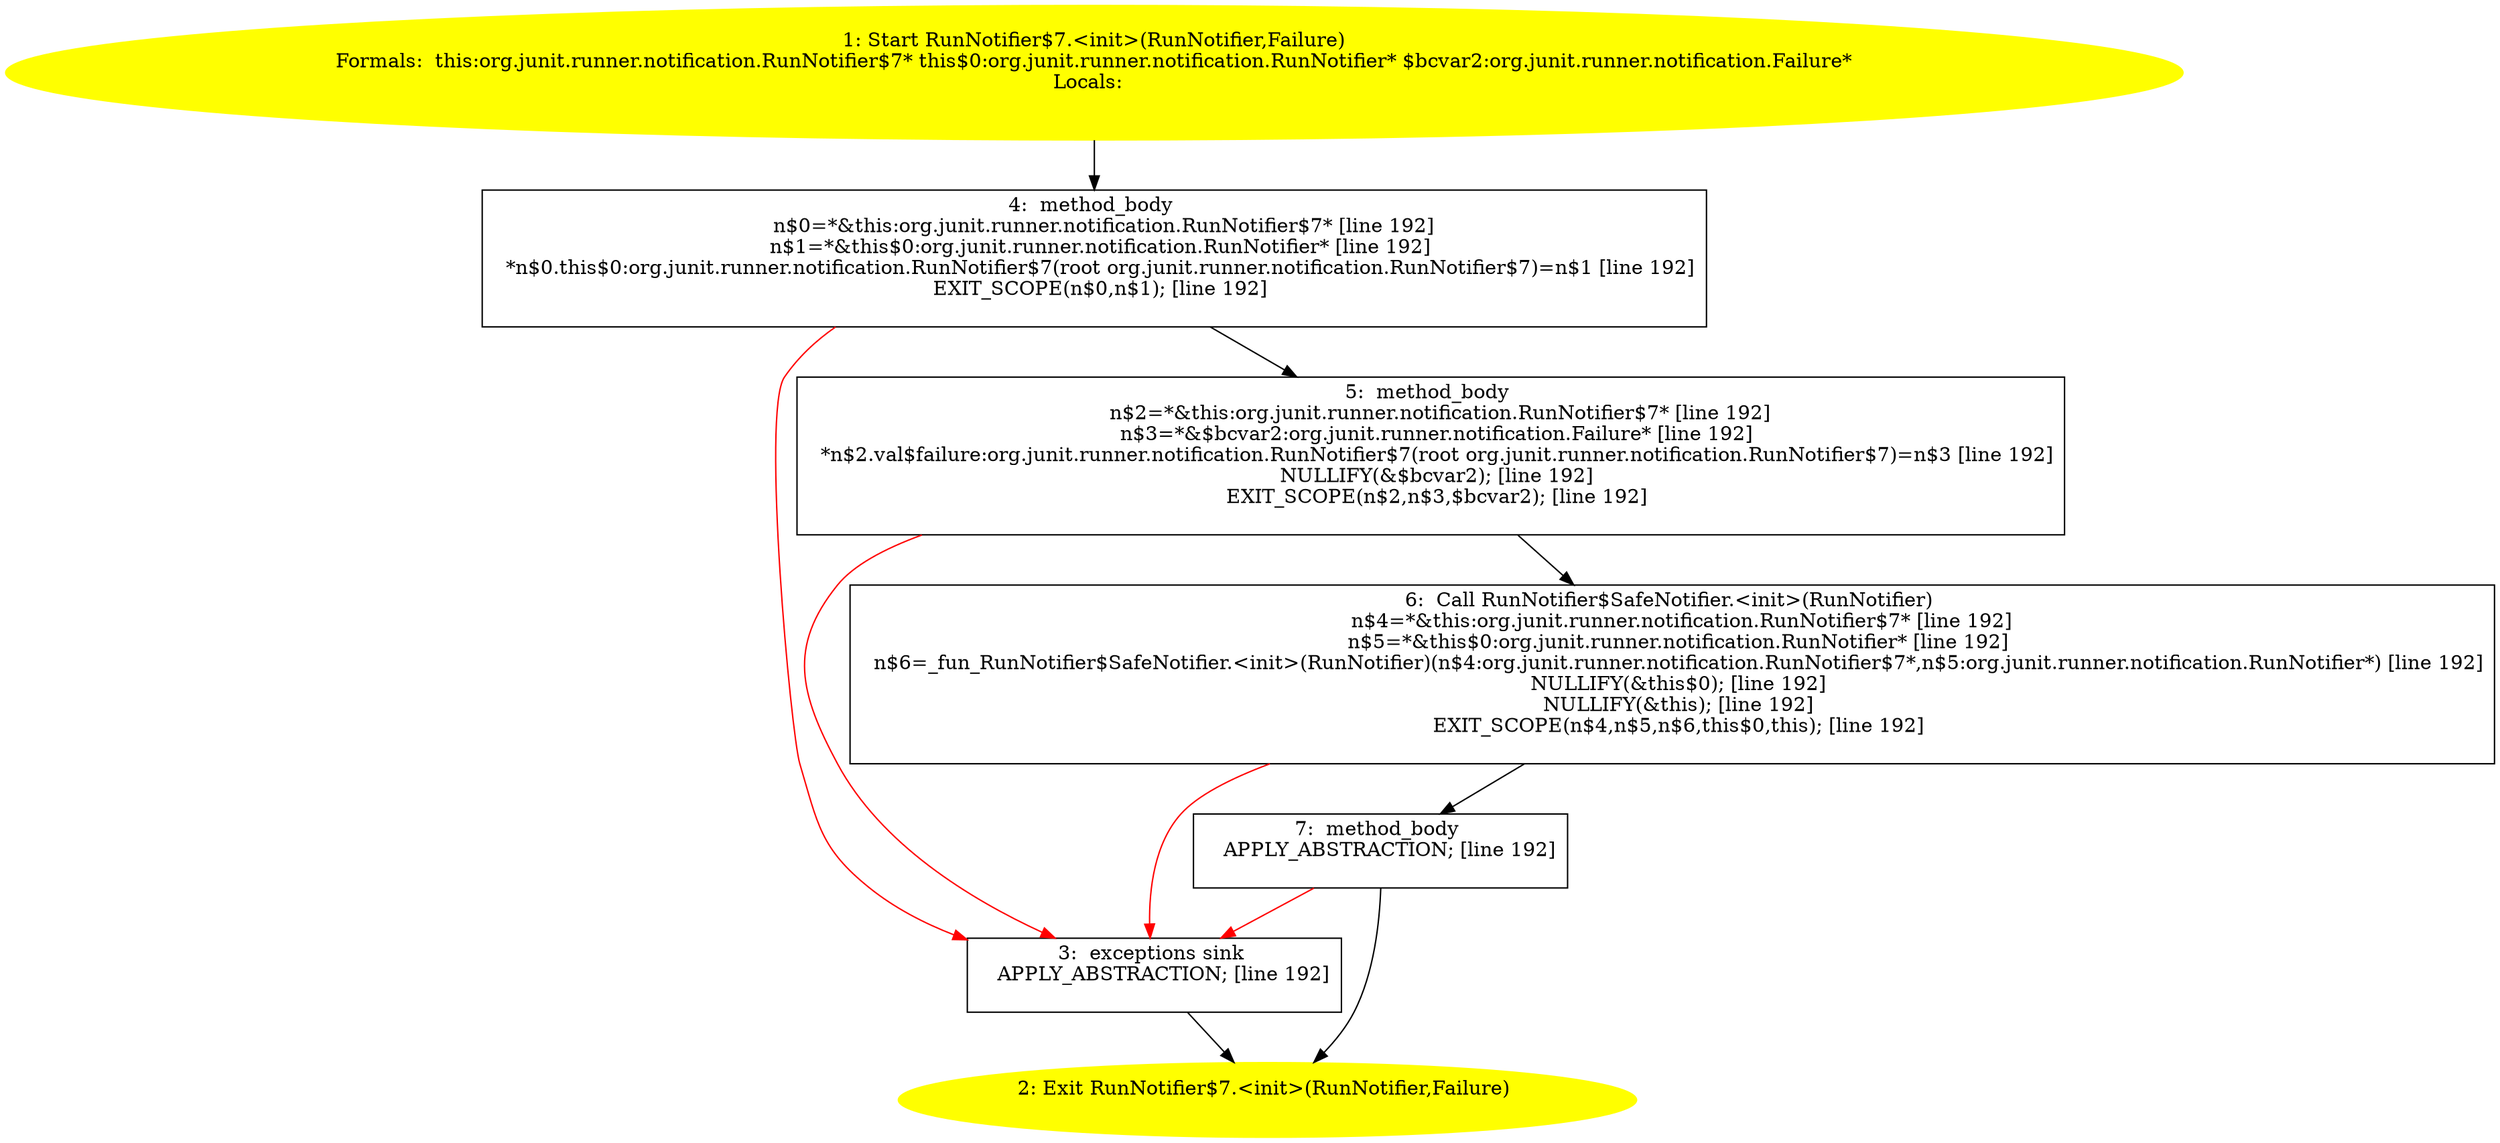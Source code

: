 /* @generated */
digraph cfg {
"org.junit.runner.notification.RunNotifier$7.<init>(org.junit.runner.notification.RunNotifier,org.jun.57d7a74860a1c0f33767b3495d044f8e_1" [label="1: Start RunNotifier$7.<init>(RunNotifier,Failure)\nFormals:  this:org.junit.runner.notification.RunNotifier$7* this$0:org.junit.runner.notification.RunNotifier* $bcvar2:org.junit.runner.notification.Failure*\nLocals:  \n  " color=yellow style=filled]
	

	 "org.junit.runner.notification.RunNotifier$7.<init>(org.junit.runner.notification.RunNotifier,org.jun.57d7a74860a1c0f33767b3495d044f8e_1" -> "org.junit.runner.notification.RunNotifier$7.<init>(org.junit.runner.notification.RunNotifier,org.jun.57d7a74860a1c0f33767b3495d044f8e_4" ;
"org.junit.runner.notification.RunNotifier$7.<init>(org.junit.runner.notification.RunNotifier,org.jun.57d7a74860a1c0f33767b3495d044f8e_2" [label="2: Exit RunNotifier$7.<init>(RunNotifier,Failure) \n  " color=yellow style=filled]
	

"org.junit.runner.notification.RunNotifier$7.<init>(org.junit.runner.notification.RunNotifier,org.jun.57d7a74860a1c0f33767b3495d044f8e_3" [label="3:  exceptions sink \n   APPLY_ABSTRACTION; [line 192]\n " shape="box"]
	

	 "org.junit.runner.notification.RunNotifier$7.<init>(org.junit.runner.notification.RunNotifier,org.jun.57d7a74860a1c0f33767b3495d044f8e_3" -> "org.junit.runner.notification.RunNotifier$7.<init>(org.junit.runner.notification.RunNotifier,org.jun.57d7a74860a1c0f33767b3495d044f8e_2" ;
"org.junit.runner.notification.RunNotifier$7.<init>(org.junit.runner.notification.RunNotifier,org.jun.57d7a74860a1c0f33767b3495d044f8e_4" [label="4:  method_body \n   n$0=*&this:org.junit.runner.notification.RunNotifier$7* [line 192]\n  n$1=*&this$0:org.junit.runner.notification.RunNotifier* [line 192]\n  *n$0.this$0:org.junit.runner.notification.RunNotifier$7(root org.junit.runner.notification.RunNotifier$7)=n$1 [line 192]\n  EXIT_SCOPE(n$0,n$1); [line 192]\n " shape="box"]
	

	 "org.junit.runner.notification.RunNotifier$7.<init>(org.junit.runner.notification.RunNotifier,org.jun.57d7a74860a1c0f33767b3495d044f8e_4" -> "org.junit.runner.notification.RunNotifier$7.<init>(org.junit.runner.notification.RunNotifier,org.jun.57d7a74860a1c0f33767b3495d044f8e_5" ;
	 "org.junit.runner.notification.RunNotifier$7.<init>(org.junit.runner.notification.RunNotifier,org.jun.57d7a74860a1c0f33767b3495d044f8e_4" -> "org.junit.runner.notification.RunNotifier$7.<init>(org.junit.runner.notification.RunNotifier,org.jun.57d7a74860a1c0f33767b3495d044f8e_3" [color="red" ];
"org.junit.runner.notification.RunNotifier$7.<init>(org.junit.runner.notification.RunNotifier,org.jun.57d7a74860a1c0f33767b3495d044f8e_5" [label="5:  method_body \n   n$2=*&this:org.junit.runner.notification.RunNotifier$7* [line 192]\n  n$3=*&$bcvar2:org.junit.runner.notification.Failure* [line 192]\n  *n$2.val$failure:org.junit.runner.notification.RunNotifier$7(root org.junit.runner.notification.RunNotifier$7)=n$3 [line 192]\n  NULLIFY(&$bcvar2); [line 192]\n  EXIT_SCOPE(n$2,n$3,$bcvar2); [line 192]\n " shape="box"]
	

	 "org.junit.runner.notification.RunNotifier$7.<init>(org.junit.runner.notification.RunNotifier,org.jun.57d7a74860a1c0f33767b3495d044f8e_5" -> "org.junit.runner.notification.RunNotifier$7.<init>(org.junit.runner.notification.RunNotifier,org.jun.57d7a74860a1c0f33767b3495d044f8e_6" ;
	 "org.junit.runner.notification.RunNotifier$7.<init>(org.junit.runner.notification.RunNotifier,org.jun.57d7a74860a1c0f33767b3495d044f8e_5" -> "org.junit.runner.notification.RunNotifier$7.<init>(org.junit.runner.notification.RunNotifier,org.jun.57d7a74860a1c0f33767b3495d044f8e_3" [color="red" ];
"org.junit.runner.notification.RunNotifier$7.<init>(org.junit.runner.notification.RunNotifier,org.jun.57d7a74860a1c0f33767b3495d044f8e_6" [label="6:  Call RunNotifier$SafeNotifier.<init>(RunNotifier) \n   n$4=*&this:org.junit.runner.notification.RunNotifier$7* [line 192]\n  n$5=*&this$0:org.junit.runner.notification.RunNotifier* [line 192]\n  n$6=_fun_RunNotifier$SafeNotifier.<init>(RunNotifier)(n$4:org.junit.runner.notification.RunNotifier$7*,n$5:org.junit.runner.notification.RunNotifier*) [line 192]\n  NULLIFY(&this$0); [line 192]\n  NULLIFY(&this); [line 192]\n  EXIT_SCOPE(n$4,n$5,n$6,this$0,this); [line 192]\n " shape="box"]
	

	 "org.junit.runner.notification.RunNotifier$7.<init>(org.junit.runner.notification.RunNotifier,org.jun.57d7a74860a1c0f33767b3495d044f8e_6" -> "org.junit.runner.notification.RunNotifier$7.<init>(org.junit.runner.notification.RunNotifier,org.jun.57d7a74860a1c0f33767b3495d044f8e_7" ;
	 "org.junit.runner.notification.RunNotifier$7.<init>(org.junit.runner.notification.RunNotifier,org.jun.57d7a74860a1c0f33767b3495d044f8e_6" -> "org.junit.runner.notification.RunNotifier$7.<init>(org.junit.runner.notification.RunNotifier,org.jun.57d7a74860a1c0f33767b3495d044f8e_3" [color="red" ];
"org.junit.runner.notification.RunNotifier$7.<init>(org.junit.runner.notification.RunNotifier,org.jun.57d7a74860a1c0f33767b3495d044f8e_7" [label="7:  method_body \n   APPLY_ABSTRACTION; [line 192]\n " shape="box"]
	

	 "org.junit.runner.notification.RunNotifier$7.<init>(org.junit.runner.notification.RunNotifier,org.jun.57d7a74860a1c0f33767b3495d044f8e_7" -> "org.junit.runner.notification.RunNotifier$7.<init>(org.junit.runner.notification.RunNotifier,org.jun.57d7a74860a1c0f33767b3495d044f8e_2" ;
	 "org.junit.runner.notification.RunNotifier$7.<init>(org.junit.runner.notification.RunNotifier,org.jun.57d7a74860a1c0f33767b3495d044f8e_7" -> "org.junit.runner.notification.RunNotifier$7.<init>(org.junit.runner.notification.RunNotifier,org.jun.57d7a74860a1c0f33767b3495d044f8e_3" [color="red" ];
}
